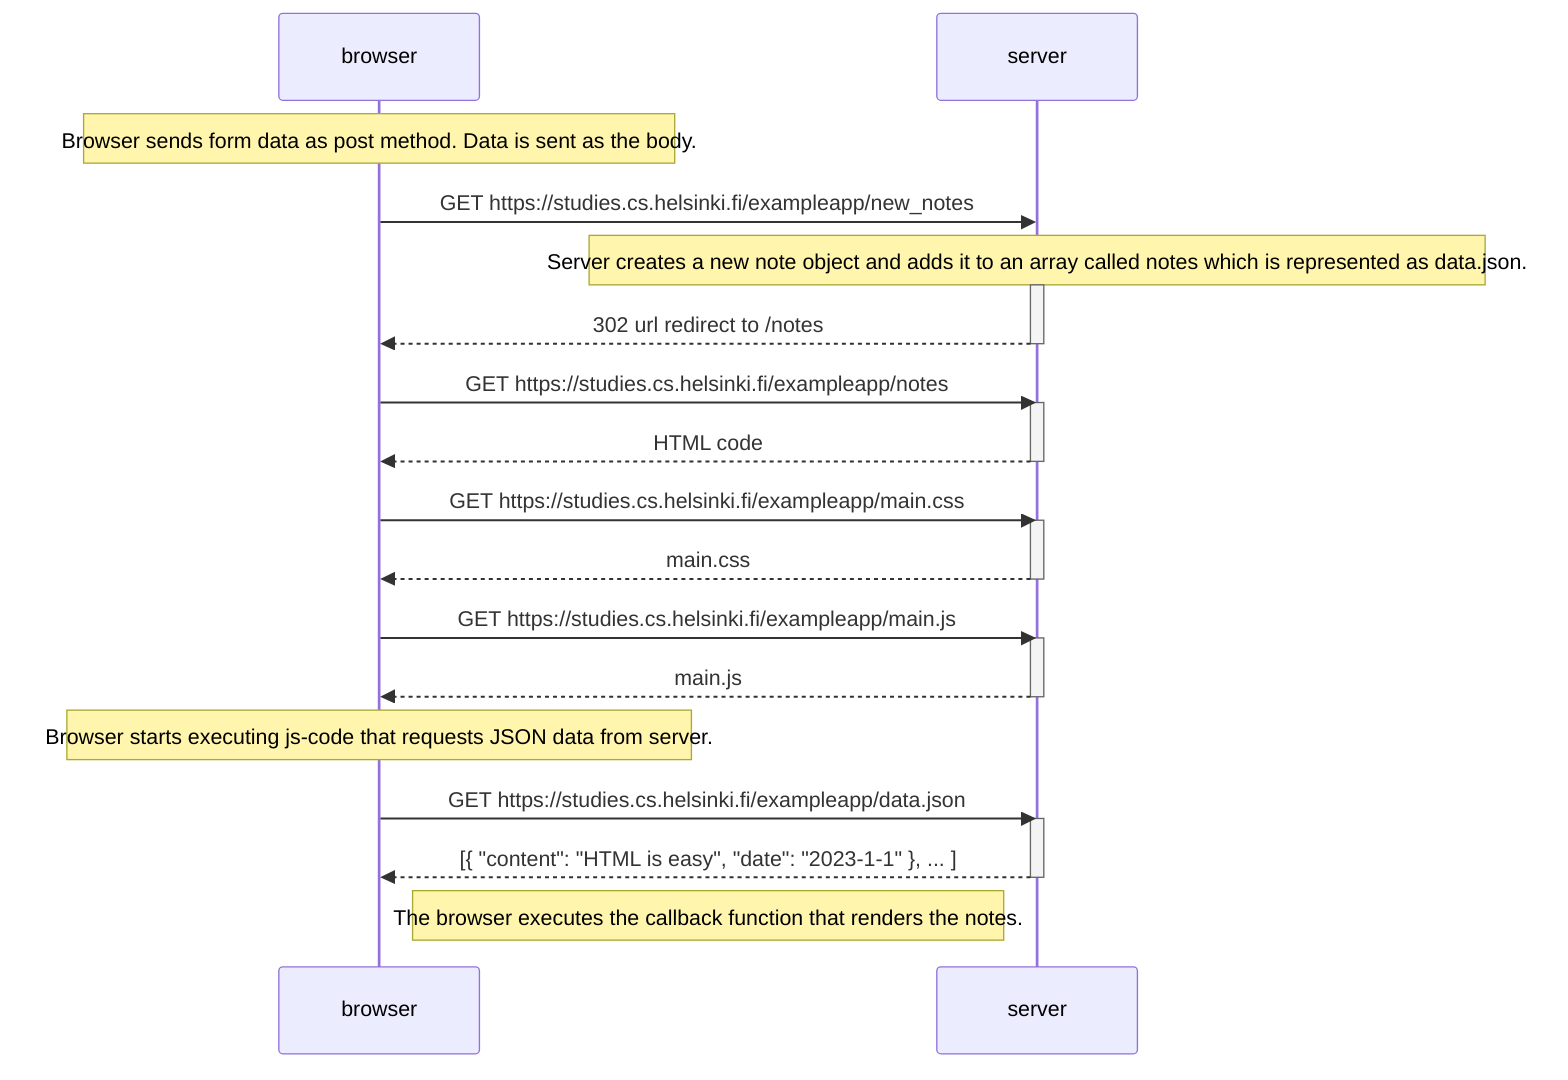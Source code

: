 sequenceDiagram
    note over browser: Browser sends form data as post method. Data is sent as the body.

    participant browser
    participant server

    browser->>server: GET https://studies.cs.helsinki.fi/exampleapp/new_notes
    note over server: Server creates a new note object and adds it to an array called notes which is represented as data.json.
    activate server
    server-->>browser: 302 url redirect to /notes
    deactivate server

    browser->>server: GET https://studies.cs.helsinki.fi/exampleapp/notes
    activate server
    server-->>browser: HTML code
    deactivate server

    browser->>server: GET https://studies.cs.helsinki.fi/exampleapp/main.css
    activate server
    server-->>browser: main.css
    deactivate server

    browser->>server: GET https://studies.cs.helsinki.fi/exampleapp/main.js
    activate server
    server-->>browser: main.js
    deactivate server

    note over browser: Browser starts executing js-code that requests JSON data from server.

    browser->>server: GET https://studies.cs.helsinki.fi/exampleapp/data.json
    activate server
    server-->>browser: [{ "content": "HTML is easy", "date": "2023-1-1" }, ... ]
    deactivate server

    Note right of browser: The browser executes the callback function that renders the notes.